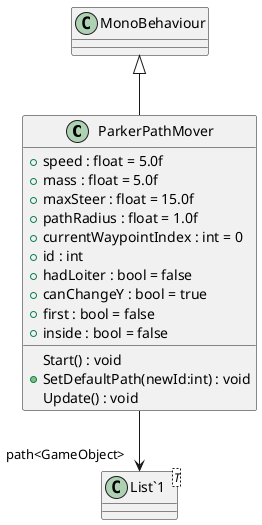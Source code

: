 @startuml
class ParkerPathMover {
    + speed : float = 5.0f
    + mass : float = 5.0f
    + maxSteer : float = 15.0f
    + pathRadius : float = 1.0f
    + currentWaypointIndex : int = 0
    + id : int
    + hadLoiter : bool = false
    + canChangeY : bool = true
    + first : bool = false
    + inside : bool = false
    Start() : void
    + SetDefaultPath(newId:int) : void
    Update() : void
}
class "List`1"<T> {
}
MonoBehaviour <|-- ParkerPathMover
ParkerPathMover --> "path<GameObject>" "List`1"
@enduml
